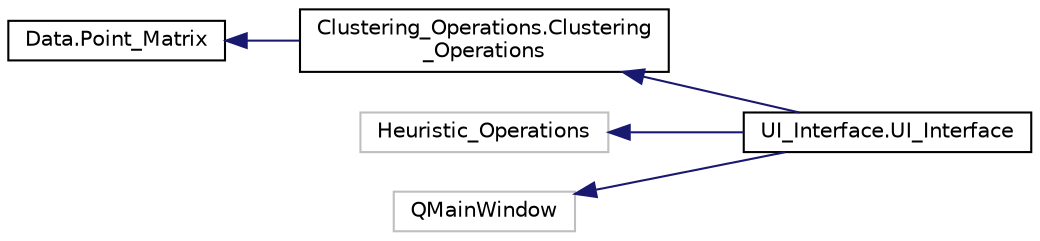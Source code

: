 digraph "Graphical Class Hierarchy"
{
 // LATEX_PDF_SIZE
  edge [fontname="Helvetica",fontsize="10",labelfontname="Helvetica",labelfontsize="10"];
  node [fontname="Helvetica",fontsize="10",shape=record];
  rankdir="LR";
  Node0 [label="Data.Point_Matrix",height=0.2,width=0.4,color="black", fillcolor="white", style="filled",URL="$classData_1_1Point__Matrix.html",tooltip=" "];
  Node0 -> Node1 [dir="back",color="midnightblue",fontsize="10",style="solid",fontname="Helvetica"];
  Node1 [label="Clustering_Operations.Clustering\l_Operations",height=0.2,width=0.4,color="black", fillcolor="white", style="filled",URL="$classClustering__Operations_1_1Clustering__Operations.html",tooltip=" "];
  Node1 -> Node2 [dir="back",color="midnightblue",fontsize="10",style="solid",fontname="Helvetica"];
  Node2 [label="UI_Interface.UI_Interface",height=0.2,width=0.4,color="black", fillcolor="white", style="filled",URL="$classUI__Interface_1_1UI__Interface.html",tooltip=" "];
  Node5 [label="Heuristic_Operations",height=0.2,width=0.4,color="grey75", fillcolor="white", style="filled",tooltip=" "];
  Node5 -> Node2 [dir="back",color="midnightblue",fontsize="10",style="solid",fontname="Helvetica"];
  Node6 [label="QMainWindow",height=0.2,width=0.4,color="grey75", fillcolor="white", style="filled",tooltip=" "];
  Node6 -> Node2 [dir="back",color="midnightblue",fontsize="10",style="solid",fontname="Helvetica"];
}

